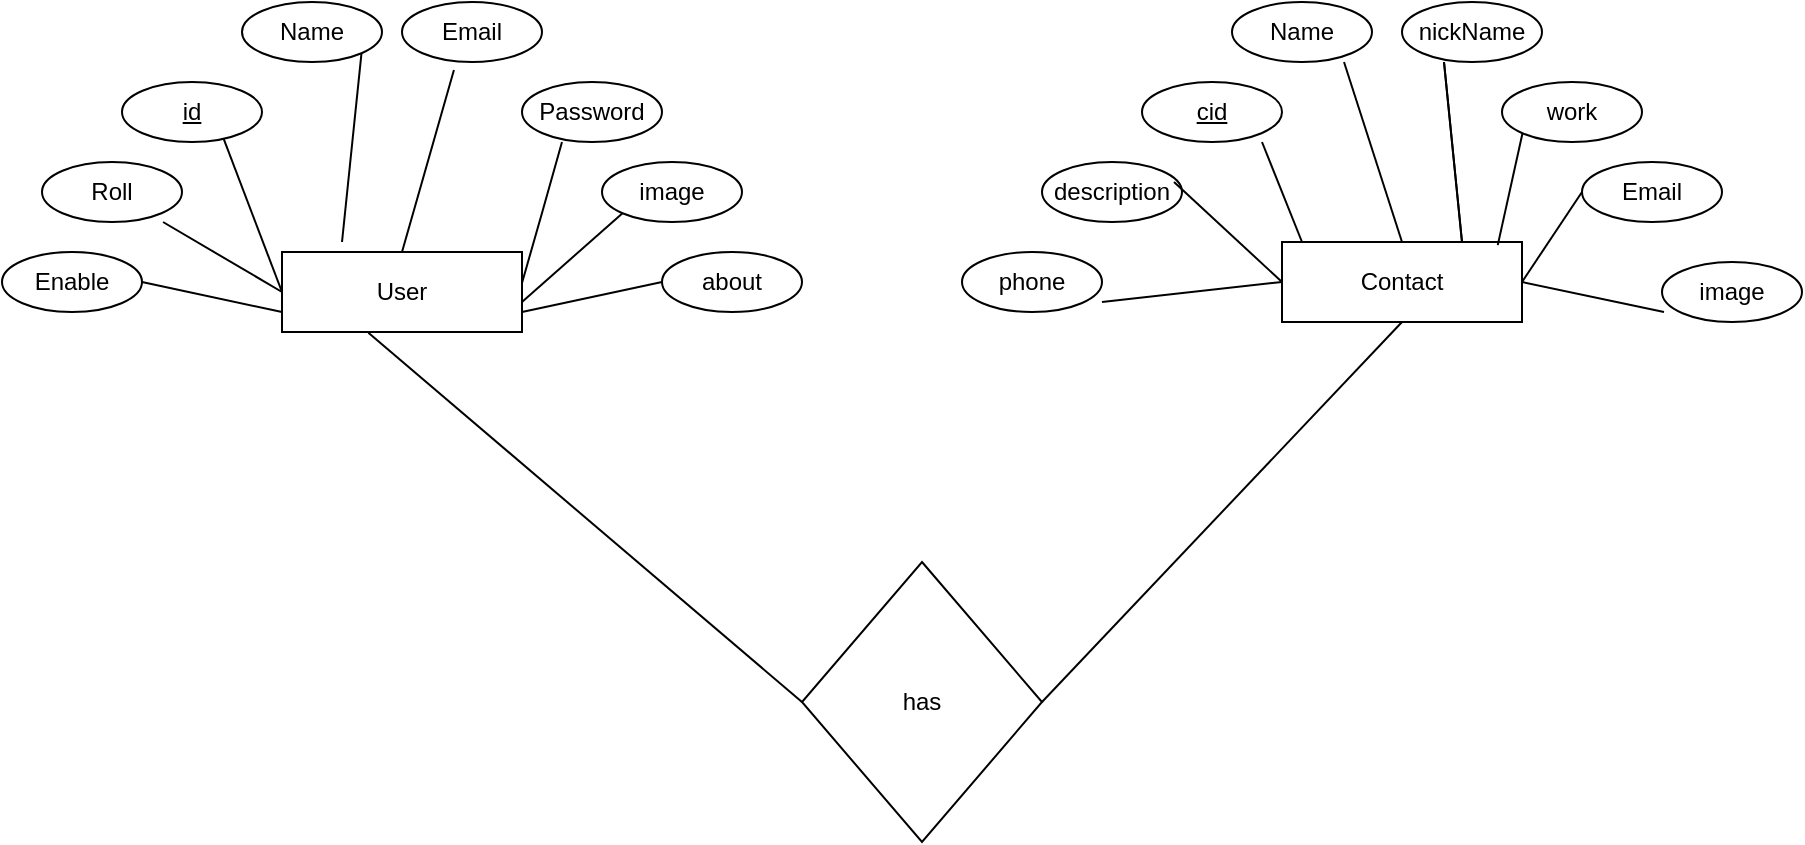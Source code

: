 <mxfile version="24.2.2" type="device">
  <diagram name="Page-1" id="8rEiluuv1dU0RykMIV6l">
    <mxGraphModel dx="1323" dy="743" grid="1" gridSize="10" guides="1" tooltips="1" connect="1" arrows="1" fold="1" page="1" pageScale="1" pageWidth="850" pageHeight="1100" math="0" shadow="0">
      <root>
        <mxCell id="0" />
        <mxCell id="1" parent="0" />
        <mxCell id="RRx7ZcochlGLebAdt03l-1" value="User" style="rounded=0;whiteSpace=wrap;html=1;" parent="1" vertex="1">
          <mxGeometry x="140" y="215" width="120" height="40" as="geometry" />
        </mxCell>
        <mxCell id="RRx7ZcochlGLebAdt03l-2" value="Contact" style="rounded=0;whiteSpace=wrap;html=1;" parent="1" vertex="1">
          <mxGeometry x="640" y="210" width="120" height="40" as="geometry" />
        </mxCell>
        <mxCell id="RRx7ZcochlGLebAdt03l-4" value="Password" style="ellipse;whiteSpace=wrap;html=1;" parent="1" vertex="1">
          <mxGeometry x="260" y="130" width="70" height="30" as="geometry" />
        </mxCell>
        <mxCell id="RRx7ZcochlGLebAdt03l-5" style="edgeStyle=orthogonalEdgeStyle;rounded=0;orthogonalLoop=1;jettySize=auto;html=1;exitX=0.5;exitY=1;exitDx=0;exitDy=0;" parent="1" source="RRx7ZcochlGLebAdt03l-4" target="RRx7ZcochlGLebAdt03l-4" edge="1">
          <mxGeometry relative="1" as="geometry" />
        </mxCell>
        <mxCell id="RRx7ZcochlGLebAdt03l-6" value="Name" style="ellipse;whiteSpace=wrap;html=1;" parent="1" vertex="1">
          <mxGeometry x="120" y="90" width="70" height="30" as="geometry" />
        </mxCell>
        <mxCell id="RRx7ZcochlGLebAdt03l-7" value="Roll" style="ellipse;whiteSpace=wrap;html=1;" parent="1" vertex="1">
          <mxGeometry x="20" y="170" width="70" height="30" as="geometry" />
        </mxCell>
        <mxCell id="RRx7ZcochlGLebAdt03l-8" value="Email" style="ellipse;whiteSpace=wrap;html=1;" parent="1" vertex="1">
          <mxGeometry x="200" y="90" width="70" height="30" as="geometry" />
        </mxCell>
        <mxCell id="RRx7ZcochlGLebAdt03l-10" value="Enable" style="ellipse;whiteSpace=wrap;html=1;" parent="1" vertex="1">
          <mxGeometry y="215" width="70" height="30" as="geometry" />
        </mxCell>
        <mxCell id="RRx7ZcochlGLebAdt03l-11" value="phone" style="ellipse;whiteSpace=wrap;html=1;" parent="1" vertex="1">
          <mxGeometry x="480" y="215" width="70" height="30" as="geometry" />
        </mxCell>
        <mxCell id="RRx7ZcochlGLebAdt03l-12" value="description" style="ellipse;whiteSpace=wrap;html=1;" parent="1" vertex="1">
          <mxGeometry x="520" y="170" width="70" height="30" as="geometry" />
        </mxCell>
        <mxCell id="RRx7ZcochlGLebAdt03l-13" value="&lt;u&gt;cid&lt;/u&gt;" style="ellipse;whiteSpace=wrap;html=1;" parent="1" vertex="1">
          <mxGeometry x="570" y="130" width="70" height="30" as="geometry" />
        </mxCell>
        <mxCell id="RRx7ZcochlGLebAdt03l-14" value="Name" style="ellipse;whiteSpace=wrap;html=1;" parent="1" vertex="1">
          <mxGeometry x="615" y="90" width="70" height="30" as="geometry" />
        </mxCell>
        <mxCell id="RRx7ZcochlGLebAdt03l-15" value="nickName" style="ellipse;whiteSpace=wrap;html=1;" parent="1" vertex="1">
          <mxGeometry x="700" y="90" width="70" height="30" as="geometry" />
        </mxCell>
        <mxCell id="RRx7ZcochlGLebAdt03l-16" value="work" style="ellipse;whiteSpace=wrap;html=1;" parent="1" vertex="1">
          <mxGeometry x="750" y="130" width="70" height="30" as="geometry" />
        </mxCell>
        <mxCell id="RRx7ZcochlGLebAdt03l-17" value="about" style="ellipse;whiteSpace=wrap;html=1;" parent="1" vertex="1">
          <mxGeometry x="330" y="215" width="70" height="30" as="geometry" />
        </mxCell>
        <mxCell id="RRx7ZcochlGLebAdt03l-18" value="id" style="ellipse;whiteSpace=wrap;html=1;fontStyle=4" parent="1" vertex="1">
          <mxGeometry x="60" y="130" width="70" height="30" as="geometry" />
        </mxCell>
        <mxCell id="RRx7ZcochlGLebAdt03l-22" value="image" style="ellipse;whiteSpace=wrap;html=1;" parent="1" vertex="1">
          <mxGeometry x="300" y="170" width="70" height="30" as="geometry" />
        </mxCell>
        <mxCell id="RRx7ZcochlGLebAdt03l-27" style="edgeStyle=orthogonalEdgeStyle;rounded=0;orthogonalLoop=1;jettySize=auto;html=1;exitX=0.5;exitY=1;exitDx=0;exitDy=0;" parent="1" source="RRx7ZcochlGLebAdt03l-16" target="RRx7ZcochlGLebAdt03l-16" edge="1">
          <mxGeometry relative="1" as="geometry" />
        </mxCell>
        <mxCell id="RRx7ZcochlGLebAdt03l-28" value="image" style="ellipse;whiteSpace=wrap;html=1;" parent="1" vertex="1">
          <mxGeometry x="830" y="220" width="70" height="30" as="geometry" />
        </mxCell>
        <mxCell id="RRx7ZcochlGLebAdt03l-29" value="Email" style="ellipse;whiteSpace=wrap;html=1;" parent="1" vertex="1">
          <mxGeometry x="790" y="170" width="70" height="30" as="geometry" />
        </mxCell>
        <mxCell id="RRx7ZcochlGLebAdt03l-34" value="has" style="rhombus;whiteSpace=wrap;html=1;" parent="1" vertex="1">
          <mxGeometry x="400" y="370" width="120" height="140" as="geometry" />
        </mxCell>
        <mxCell id="RRx7ZcochlGLebAdt03l-37" value="" style="endArrow=none;html=1;rounded=0;entryX=0.36;entryY=1.01;entryDx=0;entryDy=0;entryPerimeter=0;" parent="1" target="RRx7ZcochlGLebAdt03l-1" edge="1">
          <mxGeometry width="50" height="50" relative="1" as="geometry">
            <mxPoint x="400" y="440" as="sourcePoint" />
            <mxPoint x="190.04" y="270" as="targetPoint" />
            <Array as="points">
              <mxPoint x="400" y="440" />
            </Array>
          </mxGeometry>
        </mxCell>
        <mxCell id="RRx7ZcochlGLebAdt03l-38" value="" style="endArrow=none;html=1;rounded=0;entryX=0.5;entryY=1;entryDx=0;entryDy=0;" parent="1" target="RRx7ZcochlGLebAdt03l-2" edge="1">
          <mxGeometry width="50" height="50" relative="1" as="geometry">
            <mxPoint x="520" y="440" as="sourcePoint" />
            <mxPoint x="473" y="175" as="targetPoint" />
            <Array as="points">
              <mxPoint x="520" y="440" />
            </Array>
          </mxGeometry>
        </mxCell>
        <mxCell id="RRx7ZcochlGLebAdt03l-39" value="" style="endArrow=none;html=1;rounded=0;entryX=0.371;entryY=1.132;entryDx=0;entryDy=0;exitX=0.5;exitY=0;exitDx=0;exitDy=0;entryPerimeter=0;" parent="1" source="RRx7ZcochlGLebAdt03l-1" target="RRx7ZcochlGLebAdt03l-8" edge="1">
          <mxGeometry width="50" height="50" relative="1" as="geometry">
            <mxPoint x="200" y="210" as="sourcePoint" />
            <mxPoint x="-37" y="5" as="targetPoint" />
            <Array as="points">
              <mxPoint x="210" y="180" />
            </Array>
          </mxGeometry>
        </mxCell>
        <mxCell id="RRx7ZcochlGLebAdt03l-40" value="" style="endArrow=none;html=1;rounded=0;entryX=1;entryY=1;entryDx=0;entryDy=0;" parent="1" target="RRx7ZcochlGLebAdt03l-6" edge="1">
          <mxGeometry width="50" height="50" relative="1" as="geometry">
            <mxPoint x="170" y="210" as="sourcePoint" />
            <mxPoint x="176" y="79" as="targetPoint" />
            <Array as="points" />
          </mxGeometry>
        </mxCell>
        <mxCell id="RRx7ZcochlGLebAdt03l-41" value="" style="endArrow=none;html=1;rounded=0;exitX=0.5;exitY=0;exitDx=0;exitDy=0;" parent="1" edge="1">
          <mxGeometry width="50" height="50" relative="1" as="geometry">
            <mxPoint x="260" y="230.5" as="sourcePoint" />
            <mxPoint x="280" y="160" as="targetPoint" />
            <Array as="points">
              <mxPoint x="270" y="195.5" />
            </Array>
          </mxGeometry>
        </mxCell>
        <mxCell id="RRx7ZcochlGLebAdt03l-43" value="" style="endArrow=none;html=1;rounded=0;entryX=0;entryY=1;entryDx=0;entryDy=0;" parent="1" target="RRx7ZcochlGLebAdt03l-22" edge="1">
          <mxGeometry width="50" height="50" relative="1" as="geometry">
            <mxPoint x="260" y="240" as="sourcePoint" />
            <mxPoint x="316" y="215" as="targetPoint" />
            <Array as="points" />
          </mxGeometry>
        </mxCell>
        <mxCell id="RRx7ZcochlGLebAdt03l-49" value="" style="endArrow=none;html=1;rounded=0;entryX=0.725;entryY=0.941;entryDx=0;entryDy=0;exitX=0;exitY=0.5;exitDx=0;exitDy=0;entryPerimeter=0;" parent="1" source="RRx7ZcochlGLebAdt03l-1" target="RRx7ZcochlGLebAdt03l-18" edge="1">
          <mxGeometry width="50" height="50" relative="1" as="geometry">
            <mxPoint x="60" y="351" as="sourcePoint" />
            <mxPoint x="86" y="260" as="targetPoint" />
            <Array as="points" />
          </mxGeometry>
        </mxCell>
        <mxCell id="RRx7ZcochlGLebAdt03l-50" value="" style="endArrow=none;html=1;rounded=0;entryX=0.725;entryY=0.941;entryDx=0;entryDy=0;entryPerimeter=0;exitX=0;exitY=0.5;exitDx=0;exitDy=0;" parent="1" source="RRx7ZcochlGLebAdt03l-1" edge="1">
          <mxGeometry width="50" height="50" relative="1" as="geometry">
            <mxPoint x="130" y="240" as="sourcePoint" />
            <mxPoint x="80.5" y="200" as="targetPoint" />
            <Array as="points" />
          </mxGeometry>
        </mxCell>
        <mxCell id="RRx7ZcochlGLebAdt03l-51" value="" style="endArrow=none;html=1;rounded=0;entryX=0.725;entryY=0.941;entryDx=0;entryDy=0;exitX=0;exitY=0.75;exitDx=0;exitDy=0;entryPerimeter=0;" parent="1" source="RRx7ZcochlGLebAdt03l-1" edge="1">
          <mxGeometry width="50" height="50" relative="1" as="geometry">
            <mxPoint x="99" y="307" as="sourcePoint" />
            <mxPoint x="70" y="230" as="targetPoint" />
            <Array as="points" />
          </mxGeometry>
        </mxCell>
        <mxCell id="RRx7ZcochlGLebAdt03l-52" value="" style="endArrow=none;html=1;rounded=0;entryX=0.725;entryY=0.941;entryDx=0;entryDy=0;exitX=0.5;exitY=0;exitDx=0;exitDy=0;entryPerimeter=0;" parent="1" source="RRx7ZcochlGLebAdt03l-2" edge="1">
          <mxGeometry width="50" height="50" relative="1" as="geometry">
            <mxPoint x="700" y="197" as="sourcePoint" />
            <mxPoint x="671" y="120" as="targetPoint" />
            <Array as="points" />
          </mxGeometry>
        </mxCell>
        <mxCell id="RRx7ZcochlGLebAdt03l-53" value="" style="endArrow=none;html=1;rounded=0;entryX=0.725;entryY=0.941;entryDx=0;entryDy=0;entryPerimeter=0;exitX=0.75;exitY=0;exitDx=0;exitDy=0;" parent="1" source="RRx7ZcochlGLebAdt03l-2" edge="1">
          <mxGeometry width="50" height="50" relative="1" as="geometry">
            <mxPoint x="740" y="200" as="sourcePoint" />
            <mxPoint x="721" y="120" as="targetPoint" />
            <Array as="points" />
          </mxGeometry>
        </mxCell>
        <mxCell id="RRx7ZcochlGLebAdt03l-55" value="" style="endArrow=none;html=1;rounded=0;entryX=0.725;entryY=0.941;entryDx=0;entryDy=0;entryPerimeter=0;exitX=0.75;exitY=0;exitDx=0;exitDy=0;" parent="1" edge="1">
          <mxGeometry width="50" height="50" relative="1" as="geometry">
            <mxPoint x="730" y="210" as="sourcePoint" />
            <mxPoint x="721" y="120" as="targetPoint" />
            <Array as="points" />
          </mxGeometry>
        </mxCell>
        <mxCell id="RRx7ZcochlGLebAdt03l-56" value="" style="endArrow=none;html=1;rounded=0;entryX=0;entryY=1;entryDx=0;entryDy=0;exitX=0.899;exitY=0.039;exitDx=0;exitDy=0;exitPerimeter=0;" parent="1" source="RRx7ZcochlGLebAdt03l-2" target="RRx7ZcochlGLebAdt03l-16" edge="1">
          <mxGeometry width="50" height="50" relative="1" as="geometry">
            <mxPoint x="810" y="260" as="sourcePoint" />
            <mxPoint x="781" y="170" as="targetPoint" />
            <Array as="points" />
          </mxGeometry>
        </mxCell>
        <mxCell id="RRx7ZcochlGLebAdt03l-57" value="" style="endArrow=none;html=1;rounded=0;" parent="1" edge="1">
          <mxGeometry width="50" height="50" relative="1" as="geometry">
            <mxPoint x="650" y="210" as="sourcePoint" />
            <mxPoint x="630" y="160" as="targetPoint" />
            <Array as="points" />
          </mxGeometry>
        </mxCell>
        <mxCell id="RRx7ZcochlGLebAdt03l-58" value="" style="endArrow=none;html=1;rounded=0;entryX=0.725;entryY=0.941;entryDx=0;entryDy=0;exitX=0;exitY=0.5;exitDx=0;exitDy=0;entryPerimeter=0;" parent="1" source="RRx7ZcochlGLebAdt03l-2" edge="1">
          <mxGeometry width="50" height="50" relative="1" as="geometry">
            <mxPoint x="615" y="270" as="sourcePoint" />
            <mxPoint x="586" y="180" as="targetPoint" />
            <Array as="points" />
          </mxGeometry>
        </mxCell>
        <mxCell id="RRx7ZcochlGLebAdt03l-59" value="" style="endArrow=none;html=1;rounded=0;entryX=0.725;entryY=0.941;entryDx=0;entryDy=0;entryPerimeter=0;" parent="1" edge="1">
          <mxGeometry width="50" height="50" relative="1" as="geometry">
            <mxPoint x="640" y="230" as="sourcePoint" />
            <mxPoint x="550" y="240" as="targetPoint" />
            <Array as="points" />
          </mxGeometry>
        </mxCell>
        <mxCell id="RRx7ZcochlGLebAdt03l-60" value="" style="endArrow=none;html=1;rounded=0;entryX=0.725;entryY=0.941;entryDx=0;entryDy=0;exitX=1;exitY=0.5;exitDx=0;exitDy=0;entryPerimeter=0;" parent="1" source="RRx7ZcochlGLebAdt03l-2" edge="1">
          <mxGeometry width="50" height="50" relative="1" as="geometry">
            <mxPoint x="819" y="275" as="sourcePoint" />
            <mxPoint x="790" y="185" as="targetPoint" />
            <Array as="points" />
          </mxGeometry>
        </mxCell>
        <mxCell id="RRx7ZcochlGLebAdt03l-61" value="" style="endArrow=none;html=1;rounded=0;exitX=1;exitY=0.5;exitDx=0;exitDy=0;" parent="1" source="RRx7ZcochlGLebAdt03l-2" edge="1">
          <mxGeometry width="50" height="50" relative="1" as="geometry">
            <mxPoint x="860" y="335" as="sourcePoint" />
            <mxPoint x="831" y="245" as="targetPoint" />
            <Array as="points" />
          </mxGeometry>
        </mxCell>
        <mxCell id="RRx7ZcochlGLebAdt03l-62" value="" style="endArrow=none;html=1;rounded=0;entryX=0.725;entryY=0.941;entryDx=0;entryDy=0;exitX=1;exitY=0.75;exitDx=0;exitDy=0;entryPerimeter=0;" parent="1" source="RRx7ZcochlGLebAdt03l-1" edge="1">
          <mxGeometry width="50" height="50" relative="1" as="geometry">
            <mxPoint x="359" y="320" as="sourcePoint" />
            <mxPoint x="330" y="230" as="targetPoint" />
            <Array as="points" />
          </mxGeometry>
        </mxCell>
      </root>
    </mxGraphModel>
  </diagram>
</mxfile>

